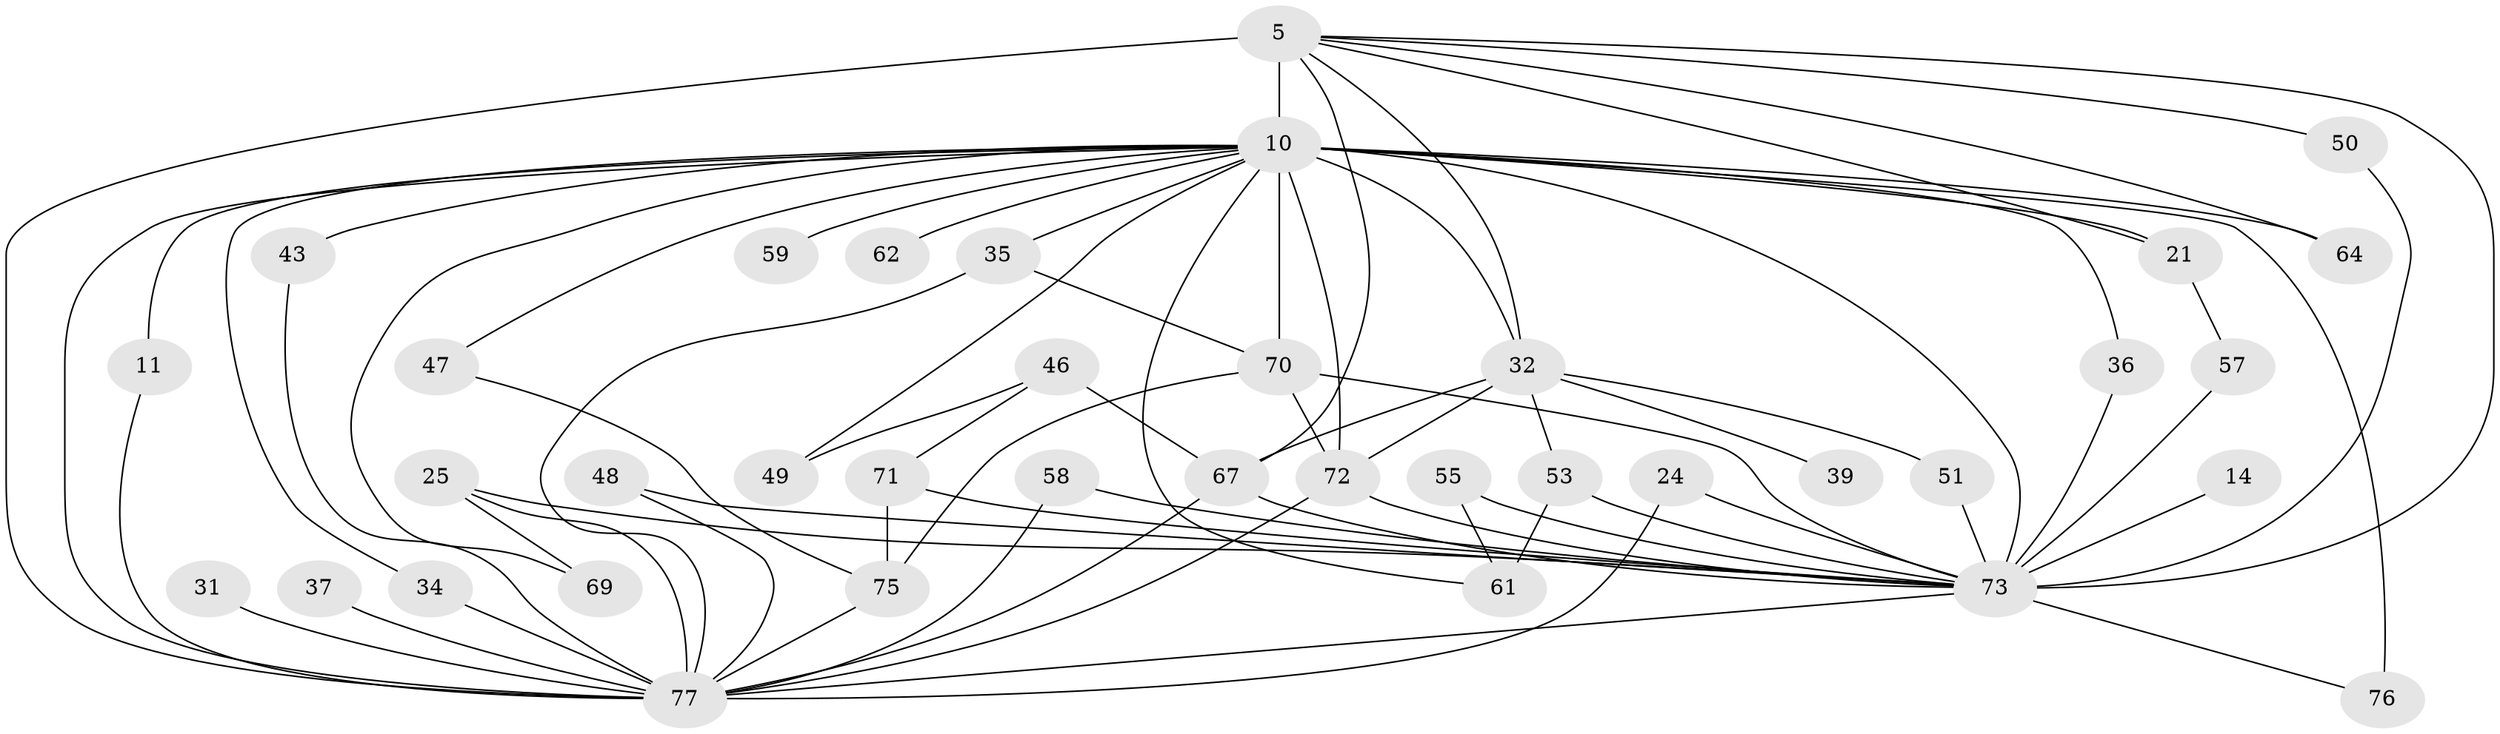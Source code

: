 // original degree distribution, {20: 0.025974025974025976, 14: 0.012987012987012988, 21: 0.012987012987012988, 11: 0.012987012987012988, 13: 0.012987012987012988, 24: 0.012987012987012988, 16: 0.025974025974025976, 18: 0.012987012987012988, 2: 0.5584415584415584, 9: 0.012987012987012988, 5: 0.025974025974025976, 3: 0.11688311688311688, 7: 0.012987012987012988, 4: 0.12987012987012986, 6: 0.012987012987012988}
// Generated by graph-tools (version 1.1) at 2025/43/03/09/25 04:43:15]
// undirected, 38 vertices, 74 edges
graph export_dot {
graph [start="1"]
  node [color=gray90,style=filled];
  5 [super="+4"];
  10 [super="+9+7"];
  11;
  14;
  21 [super="+19"];
  24;
  25 [super="+22"];
  31;
  32 [super="+18+12"];
  34;
  35 [super="+20"];
  36;
  37;
  39;
  43;
  46;
  47;
  48;
  49;
  50;
  51;
  53 [super="+29"];
  55;
  57;
  58;
  59;
  61 [super="+54"];
  62;
  64;
  67 [super="+60"];
  69 [super="+41"];
  70 [super="+56+68"];
  71 [super="+40"];
  72 [super="+28+63+42+65"];
  73 [super="+6+15+26"];
  75 [super="+17+45"];
  76 [super="+16"];
  77 [super="+74+8"];
  5 -- 10 [weight=8];
  5 -- 64;
  5 -- 50;
  5 -- 21 [weight=2];
  5 -- 32;
  5 -- 77 [weight=4];
  5 -- 73 [weight=4];
  5 -- 67;
  10 -- 34;
  10 -- 47;
  10 -- 62 [weight=2];
  10 -- 76 [weight=2];
  10 -- 69 [weight=2];
  10 -- 77 [weight=9];
  10 -- 36;
  10 -- 49;
  10 -- 59 [weight=2];
  10 -- 21;
  10 -- 35;
  10 -- 64;
  10 -- 73 [weight=11];
  10 -- 11;
  10 -- 43;
  10 -- 61;
  10 -- 70 [weight=2];
  10 -- 32 [weight=3];
  10 -- 72;
  11 -- 77;
  14 -- 73 [weight=2];
  21 -- 57;
  24 -- 77;
  24 -- 73;
  25 -- 69;
  25 -- 77 [weight=2];
  25 -- 73;
  31 -- 77 [weight=2];
  32 -- 51;
  32 -- 53 [weight=2];
  32 -- 39;
  32 -- 72;
  32 -- 67;
  34 -- 77;
  35 -- 70;
  35 -- 77 [weight=2];
  36 -- 73;
  37 -- 77;
  43 -- 77;
  46 -- 49;
  46 -- 67;
  46 -- 71 [weight=2];
  47 -- 75;
  48 -- 77;
  48 -- 73;
  50 -- 73;
  51 -- 73;
  53 -- 61 [weight=2];
  53 -- 73;
  55 -- 61;
  55 -- 73;
  57 -- 73;
  58 -- 77;
  58 -- 73;
  67 -- 73;
  67 -- 77 [weight=2];
  70 -- 75;
  70 -- 72;
  70 -- 73 [weight=3];
  71 -- 75;
  71 -- 73 [weight=4];
  72 -- 77 [weight=2];
  72 -- 73;
  73 -- 76;
  73 -- 77 [weight=5];
  75 -- 77 [weight=5];
}
